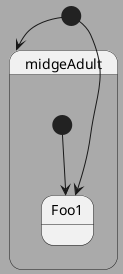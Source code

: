 {
  "sha1": "msd7qlmo2h7tkjkyw71gf1n7qmzdlqm",
  "insertion": {
    "when": "2024-06-03T18:59:35.609Z",
    "user": "plantuml@gmail.com"
  }
}
@startuml
 skinparam backgroundColor #AAAAAA
 [*] --> ma

  state "midgeAdult" as ma <<Midge>> {
  	state Foo1 <<Weavil>>
    [*] --> Foo1
  } 
  
  [*] --> Foo1
  
@enduml
